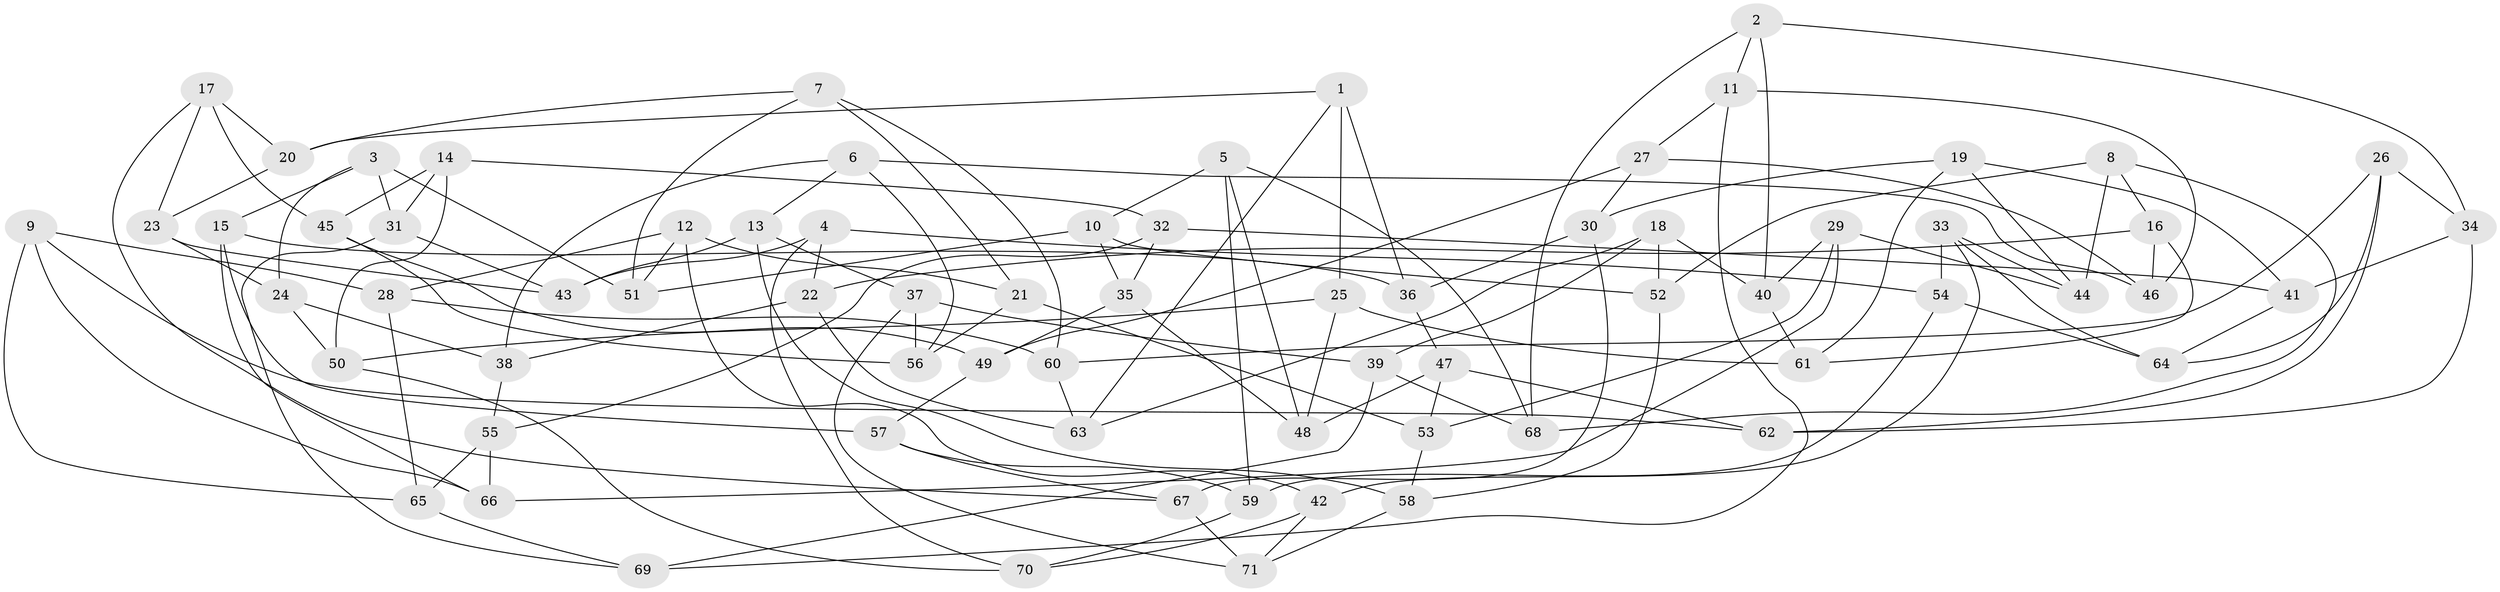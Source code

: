 // coarse degree distribution, {6: 0.5116279069767442, 4: 0.3023255813953488, 5: 0.13953488372093023, 3: 0.046511627906976744}
// Generated by graph-tools (version 1.1) at 2025/52/02/27/25 19:52:28]
// undirected, 71 vertices, 142 edges
graph export_dot {
graph [start="1"]
  node [color=gray90,style=filled];
  1;
  2;
  3;
  4;
  5;
  6;
  7;
  8;
  9;
  10;
  11;
  12;
  13;
  14;
  15;
  16;
  17;
  18;
  19;
  20;
  21;
  22;
  23;
  24;
  25;
  26;
  27;
  28;
  29;
  30;
  31;
  32;
  33;
  34;
  35;
  36;
  37;
  38;
  39;
  40;
  41;
  42;
  43;
  44;
  45;
  46;
  47;
  48;
  49;
  50;
  51;
  52;
  53;
  54;
  55;
  56;
  57;
  58;
  59;
  60;
  61;
  62;
  63;
  64;
  65;
  66;
  67;
  68;
  69;
  70;
  71;
  1 -- 20;
  1 -- 63;
  1 -- 25;
  1 -- 36;
  2 -- 68;
  2 -- 11;
  2 -- 34;
  2 -- 40;
  3 -- 15;
  3 -- 51;
  3 -- 24;
  3 -- 31;
  4 -- 70;
  4 -- 54;
  4 -- 22;
  4 -- 43;
  5 -- 59;
  5 -- 48;
  5 -- 68;
  5 -- 10;
  6 -- 46;
  6 -- 13;
  6 -- 38;
  6 -- 56;
  7 -- 51;
  7 -- 60;
  7 -- 20;
  7 -- 21;
  8 -- 52;
  8 -- 16;
  8 -- 44;
  8 -- 68;
  9 -- 66;
  9 -- 28;
  9 -- 65;
  9 -- 62;
  10 -- 51;
  10 -- 52;
  10 -- 35;
  11 -- 27;
  11 -- 69;
  11 -- 46;
  12 -- 51;
  12 -- 21;
  12 -- 42;
  12 -- 28;
  13 -- 43;
  13 -- 58;
  13 -- 37;
  14 -- 50;
  14 -- 32;
  14 -- 31;
  14 -- 45;
  15 -- 66;
  15 -- 57;
  15 -- 36;
  16 -- 46;
  16 -- 61;
  16 -- 22;
  17 -- 67;
  17 -- 20;
  17 -- 23;
  17 -- 45;
  18 -- 40;
  18 -- 39;
  18 -- 52;
  18 -- 63;
  19 -- 30;
  19 -- 61;
  19 -- 41;
  19 -- 44;
  20 -- 23;
  21 -- 53;
  21 -- 56;
  22 -- 63;
  22 -- 38;
  23 -- 43;
  23 -- 24;
  24 -- 38;
  24 -- 50;
  25 -- 61;
  25 -- 50;
  25 -- 48;
  26 -- 64;
  26 -- 62;
  26 -- 34;
  26 -- 60;
  27 -- 30;
  27 -- 49;
  27 -- 46;
  28 -- 60;
  28 -- 65;
  29 -- 44;
  29 -- 66;
  29 -- 53;
  29 -- 40;
  30 -- 67;
  30 -- 36;
  31 -- 69;
  31 -- 43;
  32 -- 35;
  32 -- 55;
  32 -- 41;
  33 -- 42;
  33 -- 44;
  33 -- 64;
  33 -- 54;
  34 -- 41;
  34 -- 62;
  35 -- 49;
  35 -- 48;
  36 -- 47;
  37 -- 71;
  37 -- 56;
  37 -- 39;
  38 -- 55;
  39 -- 68;
  39 -- 69;
  40 -- 61;
  41 -- 64;
  42 -- 70;
  42 -- 71;
  45 -- 56;
  45 -- 49;
  47 -- 48;
  47 -- 53;
  47 -- 62;
  49 -- 57;
  50 -- 70;
  52 -- 58;
  53 -- 58;
  54 -- 59;
  54 -- 64;
  55 -- 66;
  55 -- 65;
  57 -- 67;
  57 -- 59;
  58 -- 71;
  59 -- 70;
  60 -- 63;
  65 -- 69;
  67 -- 71;
}
